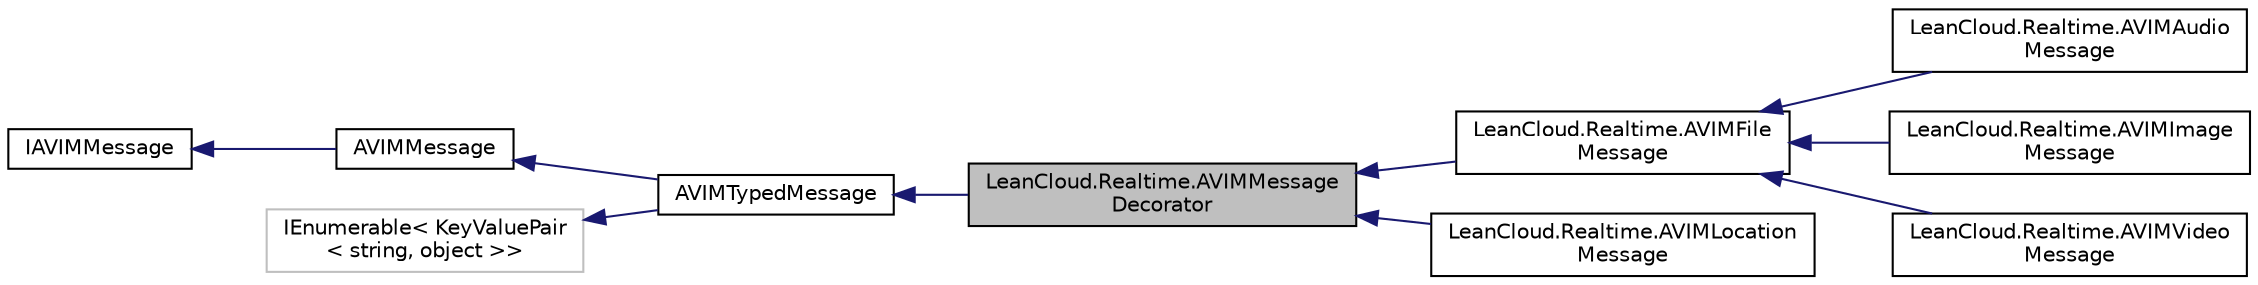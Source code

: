 digraph "LeanCloud.Realtime.AVIMMessageDecorator"
{
  edge [fontname="Helvetica",fontsize="10",labelfontname="Helvetica",labelfontsize="10"];
  node [fontname="Helvetica",fontsize="10",shape=record];
  rankdir="LR";
  Node1 [label="LeanCloud.Realtime.AVIMMessage\lDecorator",height=0.2,width=0.4,color="black", fillcolor="grey75", style="filled", fontcolor="black"];
  Node2 -> Node1 [dir="back",color="midnightblue",fontsize="10",style="solid",fontname="Helvetica"];
  Node2 [label="AVIMTypedMessage",height=0.2,width=0.4,color="black", fillcolor="white", style="filled",URL="$classLeanCloud_1_1Realtime_1_1AVIMTypedMessage.html"];
  Node3 -> Node2 [dir="back",color="midnightblue",fontsize="10",style="solid",fontname="Helvetica"];
  Node3 [label="AVIMMessage",height=0.2,width=0.4,color="black", fillcolor="white", style="filled",URL="$classLeanCloud_1_1Realtime_1_1AVIMMessage.html",tooltip="实时消息的核心基类，它是 Json schema 消息的父类 "];
  Node4 -> Node3 [dir="back",color="midnightblue",fontsize="10",style="solid",fontname="Helvetica"];
  Node4 [label="IAVIMMessage",height=0.2,width=0.4,color="black", fillcolor="white", style="filled",URL="$interfaceLeanCloud_1_1Realtime_1_1IAVIMMessage.html",tooltip="消息接口 "];
  Node5 -> Node2 [dir="back",color="midnightblue",fontsize="10",style="solid",fontname="Helvetica"];
  Node5 [label="IEnumerable\< KeyValuePair\l\< string, object \>\>",height=0.2,width=0.4,color="grey75", fillcolor="white", style="filled"];
  Node1 -> Node6 [dir="back",color="midnightblue",fontsize="10",style="solid",fontname="Helvetica"];
  Node6 [label="LeanCloud.Realtime.AVIMFile\lMessage",height=0.2,width=0.4,color="black", fillcolor="white", style="filled",URL="$classLeanCloud_1_1Realtime_1_1AVIMFileMessage.html",tooltip="File message. "];
  Node6 -> Node7 [dir="back",color="midnightblue",fontsize="10",style="solid",fontname="Helvetica"];
  Node7 [label="LeanCloud.Realtime.AVIMAudio\lMessage",height=0.2,width=0.4,color="black", fillcolor="white", style="filled",URL="$classLeanCloud_1_1Realtime_1_1AVIMAudioMessage.html",tooltip="Audio message. "];
  Node6 -> Node8 [dir="back",color="midnightblue",fontsize="10",style="solid",fontname="Helvetica"];
  Node8 [label="LeanCloud.Realtime.AVIMImage\lMessage",height=0.2,width=0.4,color="black", fillcolor="white", style="filled",URL="$classLeanCloud_1_1Realtime_1_1AVIMImageMessage.html",tooltip="图像消息 "];
  Node6 -> Node9 [dir="back",color="midnightblue",fontsize="10",style="solid",fontname="Helvetica"];
  Node9 [label="LeanCloud.Realtime.AVIMVideo\lMessage",height=0.2,width=0.4,color="black", fillcolor="white", style="filled",URL="$classLeanCloud_1_1Realtime_1_1AVIMVideoMessage.html",tooltip="Video message. "];
  Node1 -> Node10 [dir="back",color="midnightblue",fontsize="10",style="solid",fontname="Helvetica"];
  Node10 [label="LeanCloud.Realtime.AVIMLocation\lMessage",height=0.2,width=0.4,color="black", fillcolor="white", style="filled",URL="$classLeanCloud_1_1Realtime_1_1AVIMLocationMessage.html",tooltip="Location message. "];
}
